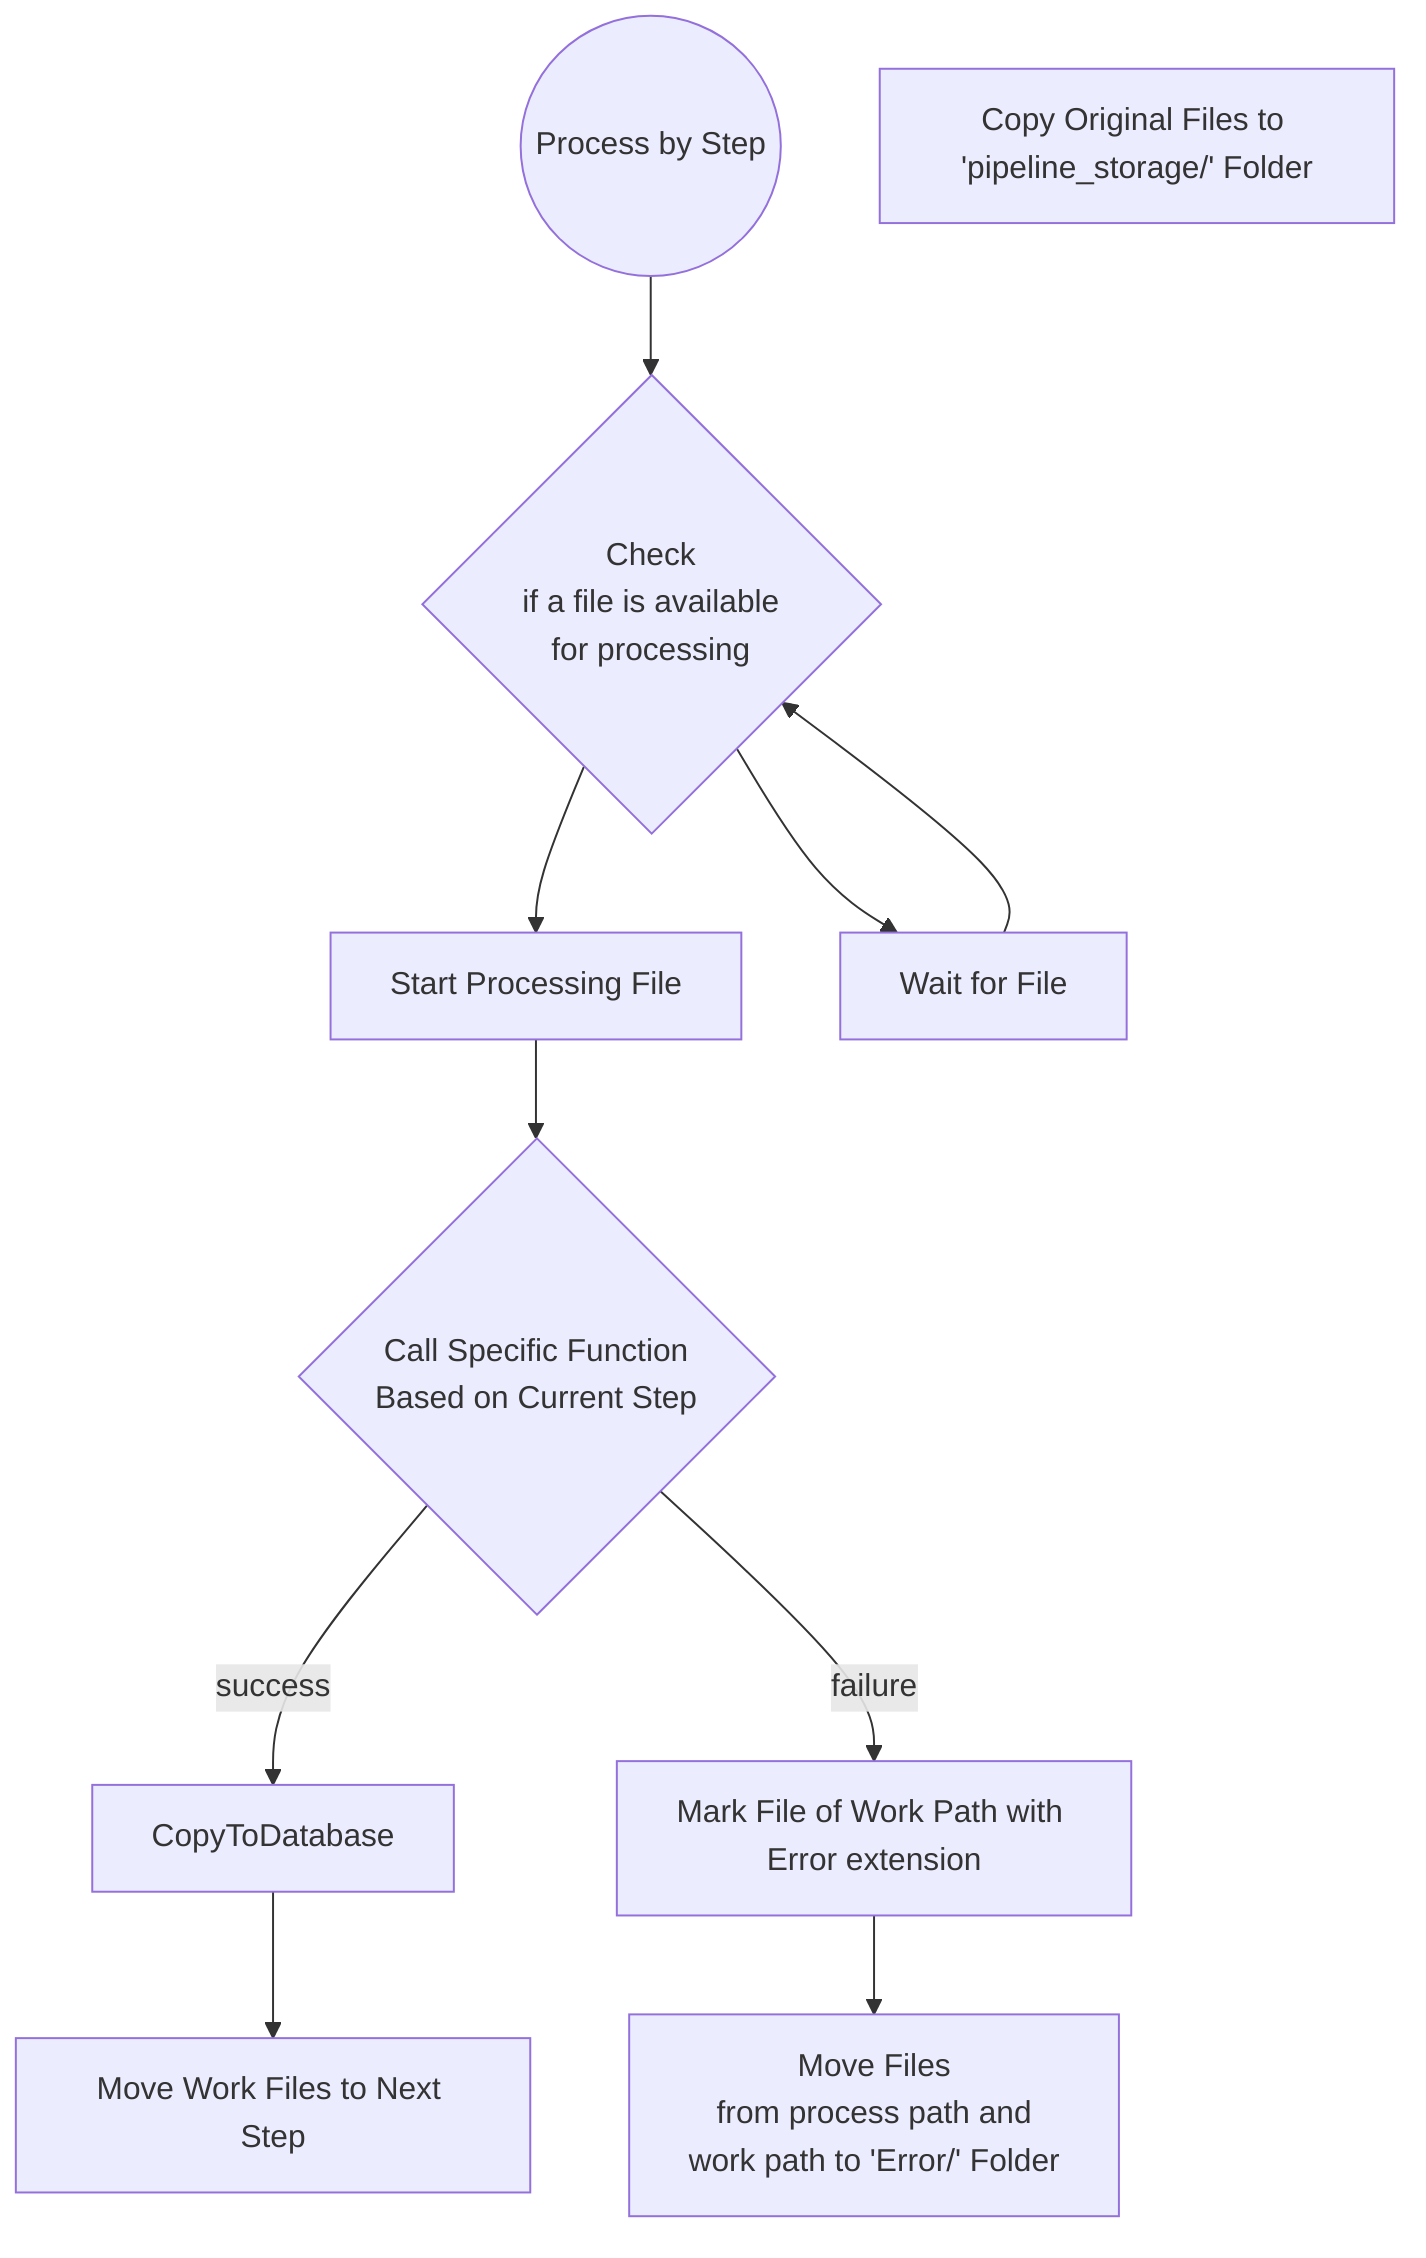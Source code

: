 graph TD
    Start(("Process by Step"))

        CheckForFiles{"Check <br> if a file is available <br> for processing"}
        FileAvailable["Start Processing File"]
        FileNO["Wait for File"]
        StepFunction{"Call Specific Function <br> Based on Current Step"}
        CopyToStorage["Copy Original Files to 'pipeline_storage/' Folder"]

        MoveToNextStep["Move Work Files to Next Step"]
        RenameFileOfWorkPath_with_error_extension["Mark File of Work Path with Error extension "]
        MoveToError["Move Files <br> from process path and <br> work path to 'Error/' Folder"]


        Start --> CheckForFiles
        CheckForFiles --> FileAvailable
        CheckForFiles --> FileNO
        FileNO --> CheckForFiles
        FileAvailable --> StepFunction
        StepFunction --> |success|CopyToDatabase
        StepFunction --> |failure|RenameFileOfWorkPath_with_error_extension
        RenameFileOfWorkPath_with_error_extension --> MoveToError
        CopyToDatabase --> MoveToNextStep